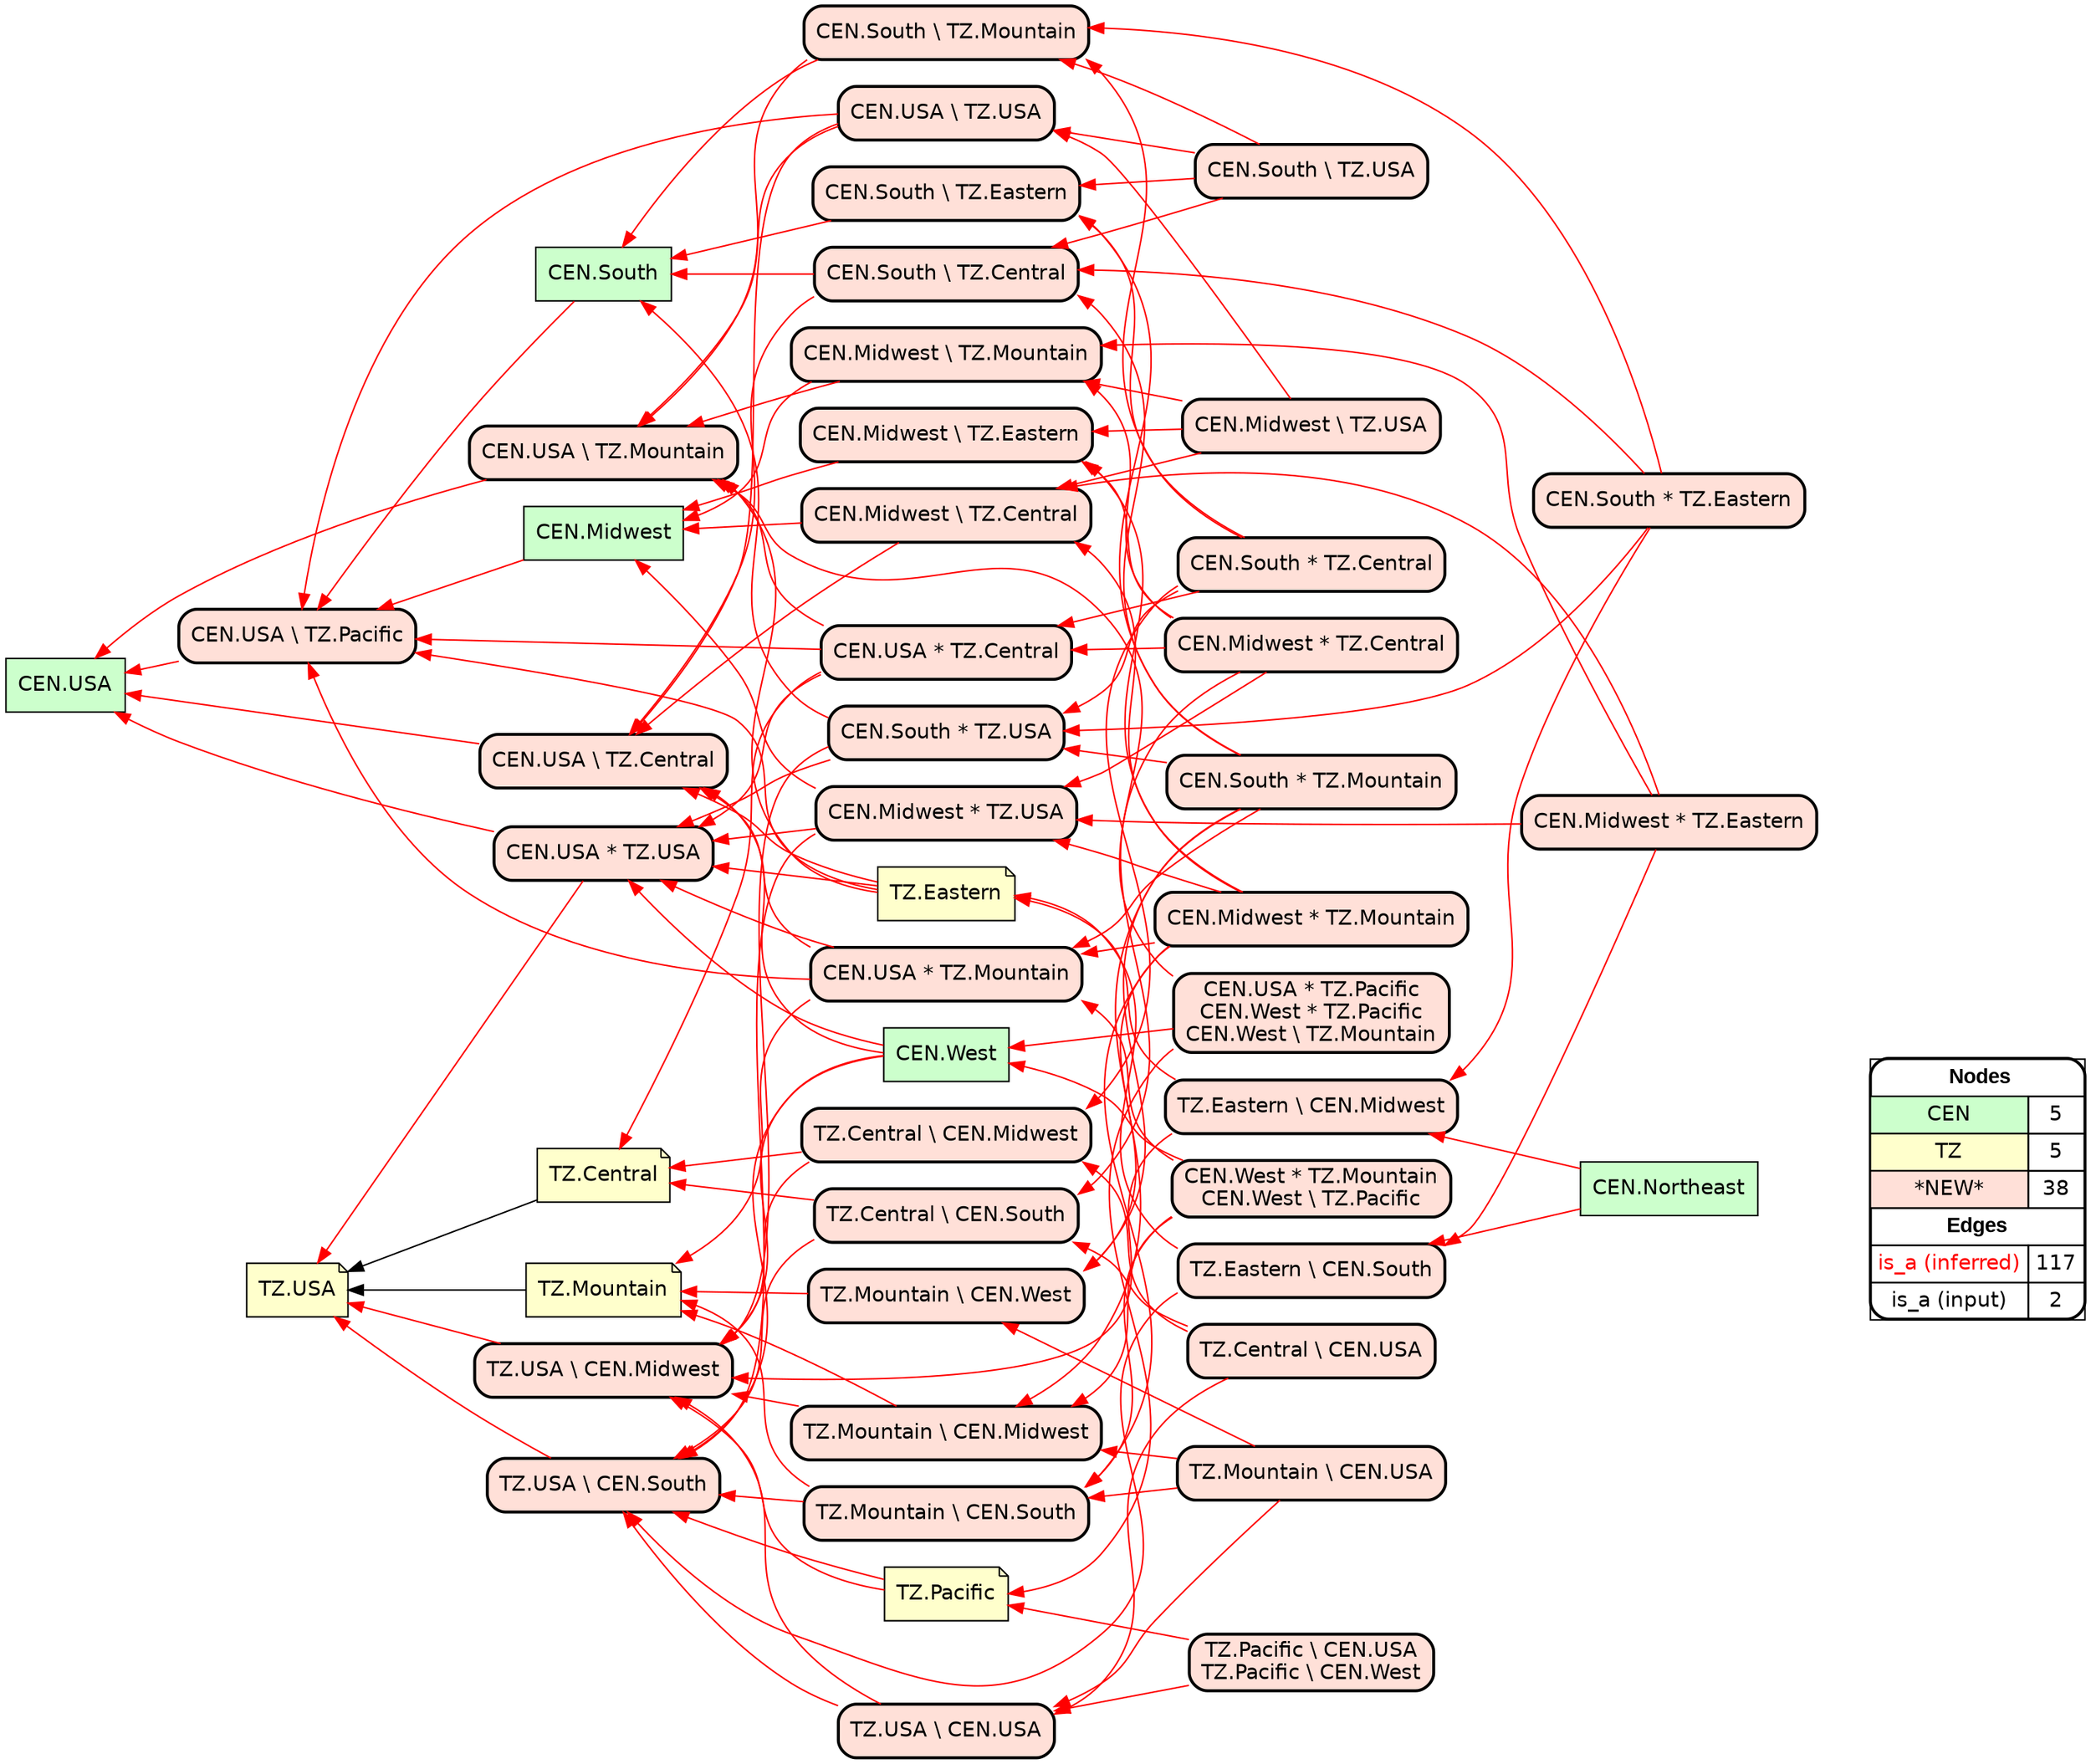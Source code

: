 digraph{
rankdir=RL
node[shape=box style=filled fillcolor="#CCFFCC" fontname="helvetica"] 
"CEN.Northeast"
"CEN.South"
"CEN.USA"
"CEN.Midwest"
"CEN.West"
node[shape=note style=filled fillcolor="#FFFFCC" fontname="helvetica"] 
"TZ.USA"
"TZ.Eastern"
"TZ.Central"
"TZ.Mountain"
"TZ.Pacific"
node[shape=box style="filled,rounded,bold" fillcolor="#FFE0D8" fontname="helvetica"] 
"CEN.South * TZ.Eastern"
"CEN.USA * TZ.Central"
"CEN.South \\ TZ.Eastern"
"CEN.South * TZ.Central"
"CEN.South * TZ.Mountain"
"CEN.Midwest \\ TZ.Mountain"
"TZ.USA \\ CEN.South"
"CEN.Midwest * TZ.Eastern"
"CEN.USA \\ TZ.Pacific"
"CEN.Midwest * TZ.Central"
"CEN.Midwest * TZ.Mountain"
"TZ.Mountain \\ CEN.West"
"CEN.Midwest \\ TZ.Central"
"CEN.USA \\ TZ.Mountain"
"TZ.Mountain \\ CEN.Midwest"
"CEN.West * TZ.Mountain\nCEN.West \\ TZ.Pacific"
"TZ.Mountain \\ CEN.South"
"CEN.South \\ TZ.Central"
"CEN.USA \\ TZ.USA"
"TZ.Eastern \\ CEN.South"
"CEN.USA * TZ.Pacific\nCEN.West * TZ.Pacific\nCEN.West \\ TZ.Mountain"
"CEN.South \\ TZ.USA"
"CEN.Midwest * TZ.USA"
"TZ.Central \\ CEN.South"
"TZ.USA \\ CEN.USA"
"TZ.Central \\ CEN.Midwest"
"CEN.Midwest \\ TZ.USA"
"CEN.USA * TZ.Mountain"
"TZ.Central \\ CEN.USA"
"CEN.South * TZ.USA"
"TZ.USA \\ CEN.Midwest"
"CEN.USA * TZ.USA"
"TZ.Mountain \\ CEN.USA"
"CEN.USA \\ TZ.Central"
"TZ.Pacific \\ CEN.USA\nTZ.Pacific \\ CEN.West"
"TZ.Eastern \\ CEN.Midwest"
"CEN.Midwest \\ TZ.Eastern"
"CEN.South \\ TZ.Mountain"
edge[arrowhead=normal style=dotted color="#000000" constraint=true penwidth=1]
edge[arrowhead=normal style=solid color="#FF0000" constraint=true penwidth=1]
"CEN.South * TZ.Central" -> "CEN.South \\ TZ.Mountain"
"CEN.Midwest * TZ.Eastern" -> "CEN.Midwest \\ TZ.Central"
"TZ.USA \\ CEN.South" -> "TZ.USA"
"CEN.Midwest * TZ.Mountain" -> "TZ.Mountain \\ CEN.South"
"CEN.West * TZ.Mountain\nCEN.West \\ TZ.Pacific" -> "TZ.Mountain \\ CEN.South"
"CEN.USA * TZ.Pacific\nCEN.West * TZ.Pacific\nCEN.West \\ TZ.Mountain" -> "CEN.USA \\ TZ.Mountain"
"CEN.USA * TZ.Mountain" -> "TZ.Mountain"
"CEN.Midwest \\ TZ.USA" -> "CEN.Midwest \\ TZ.Mountain"
"CEN.Midwest * TZ.USA" -> "TZ.USA \\ CEN.South"
"TZ.Central \\ CEN.Midwest" -> "TZ.USA \\ CEN.Midwest"
"CEN.South * TZ.Central" -> "CEN.USA * TZ.Central"
"TZ.Eastern \\ CEN.South" -> "TZ.USA \\ CEN.South"
"CEN.Midwest * TZ.Mountain" -> "CEN.USA * TZ.Mountain"
"CEN.Midwest \\ TZ.USA" -> "CEN.Midwest \\ TZ.Eastern"
"TZ.Pacific \\ CEN.USA\nTZ.Pacific \\ CEN.West" -> "TZ.Pacific"
"CEN.Midwest * TZ.Central" -> "TZ.Central \\ CEN.South"
"CEN.Midwest * TZ.Eastern" -> "TZ.Eastern \\ CEN.South"
"TZ.Central \\ CEN.Midwest" -> "TZ.Central"
"CEN.Midwest * TZ.Central" -> "CEN.Midwest * TZ.USA"
"CEN.Midwest" -> "CEN.USA \\ TZ.Pacific"
"TZ.Central \\ CEN.USA" -> "TZ.USA \\ CEN.USA"
"CEN.USA * TZ.Mountain" -> "CEN.USA \\ TZ.Pacific"
"CEN.Midwest * TZ.Mountain" -> "CEN.Midwest \\ TZ.Eastern"
"CEN.South * TZ.Mountain" -> "CEN.South * TZ.USA"
"CEN.USA \\ TZ.Pacific" -> "CEN.USA"
"CEN.South * TZ.Eastern" -> "TZ.Eastern \\ CEN.Midwest"
"CEN.West * TZ.Mountain\nCEN.West \\ TZ.Pacific" -> "TZ.Mountain \\ CEN.Midwest"
"CEN.USA * TZ.Central" -> "CEN.USA * TZ.USA"
"CEN.USA * TZ.USA" -> "TZ.USA"
"CEN.Midwest \\ TZ.Central" -> "CEN.USA \\ TZ.Central"
"CEN.Midwest \\ TZ.Eastern" -> "CEN.Midwest"
"CEN.South \\ TZ.Mountain" -> "CEN.South"
"CEN.South \\ TZ.Central" -> "CEN.USA \\ TZ.Central"
"CEN.South \\ TZ.USA" -> "CEN.USA \\ TZ.USA"
"CEN.Midwest * TZ.USA" -> "CEN.USA * TZ.USA"
"CEN.USA \\ TZ.USA" -> "CEN.USA \\ TZ.Pacific"
"CEN.Midwest \\ TZ.USA" -> "CEN.USA \\ TZ.USA"
"CEN.USA * TZ.Pacific\nCEN.West * TZ.Pacific\nCEN.West \\ TZ.Mountain" -> "TZ.Pacific"
"CEN.Midwest \\ TZ.Mountain" -> "CEN.Midwest"
"CEN.USA * TZ.Mountain" -> "CEN.USA \\ TZ.Central"
"CEN.South * TZ.Central" -> "CEN.South * TZ.USA"
"CEN.South * TZ.Mountain" -> "TZ.Mountain \\ CEN.West"
"CEN.South \\ TZ.USA" -> "CEN.South \\ TZ.Eastern"
"TZ.Eastern \\ CEN.South" -> "TZ.Eastern"
"CEN.South * TZ.Eastern" -> "CEN.South * TZ.USA"
"TZ.Pacific \\ CEN.USA\nTZ.Pacific \\ CEN.West" -> "TZ.USA \\ CEN.USA"
"CEN.USA * TZ.Pacific\nCEN.West * TZ.Pacific\nCEN.West \\ TZ.Mountain" -> "CEN.West"
"CEN.Midwest * TZ.Eastern" -> "CEN.Midwest * TZ.USA"
"CEN.Midwest * TZ.Central" -> "CEN.USA * TZ.Central"
"TZ.Eastern" -> "CEN.USA \\ TZ.Mountain"
"CEN.South * TZ.USA" -> "CEN.South"
"CEN.South * TZ.Mountain" -> "TZ.Mountain \\ CEN.Midwest"
"CEN.Midwest * TZ.Mountain" -> "TZ.Mountain \\ CEN.West"
"CEN.South" -> "CEN.USA \\ TZ.Pacific"
"CEN.USA * TZ.Central" -> "CEN.USA \\ TZ.Pacific"
"TZ.Mountain \\ CEN.South" -> "TZ.USA \\ CEN.South"
"TZ.Central \\ CEN.USA" -> "TZ.Central \\ CEN.South"
"TZ.Mountain \\ CEN.South" -> "TZ.Mountain"
"CEN.West" -> "TZ.USA \\ CEN.Midwest"
"TZ.USA \\ CEN.Midwest" -> "TZ.USA"
"TZ.USA \\ CEN.USA" -> "TZ.USA \\ CEN.South"
"TZ.Mountain \\ CEN.Midwest" -> "TZ.USA \\ CEN.Midwest"
"TZ.Mountain \\ CEN.USA" -> "TZ.Mountain \\ CEN.South"
"CEN.Midwest * TZ.Mountain" -> "CEN.Midwest * TZ.USA"
"CEN.South \\ TZ.Central" -> "CEN.South"
"CEN.USA \\ TZ.USA" -> "CEN.USA \\ TZ.Central"
"TZ.Mountain \\ CEN.USA" -> "TZ.Mountain \\ CEN.West"
"CEN.South * TZ.Eastern" -> "CEN.South \\ TZ.Mountain"
"CEN.West" -> "TZ.USA \\ CEN.South"
"CEN.USA * TZ.Central" -> "TZ.Central"
"CEN.Midwest \\ TZ.Central" -> "CEN.Midwest"
"CEN.Midwest * TZ.Central" -> "CEN.Midwest \\ TZ.Eastern"
"CEN.South \\ TZ.USA" -> "CEN.South \\ TZ.Central"
"CEN.Midwest * TZ.USA" -> "CEN.Midwest"
"CEN.Midwest * TZ.Eastern" -> "CEN.Midwest \\ TZ.Mountain"
"TZ.Eastern \\ CEN.Midwest" -> "TZ.Eastern"
"CEN.USA * TZ.Mountain" -> "CEN.USA * TZ.USA"
"CEN.West" -> "CEN.USA \\ TZ.Central"
"CEN.West" -> "CEN.USA * TZ.USA"
"TZ.Eastern" -> "CEN.USA \\ TZ.Central"
"TZ.Eastern" -> "CEN.USA * TZ.USA"
"TZ.Central \\ CEN.South" -> "TZ.USA \\ CEN.South"
"CEN.Midwest * TZ.Central" -> "CEN.Midwest \\ TZ.Mountain"
"CEN.South * TZ.Mountain" -> "CEN.USA * TZ.Mountain"
"TZ.Mountain \\ CEN.West" -> "TZ.Mountain"
"CEN.South * TZ.USA" -> "CEN.USA * TZ.USA"
"CEN.USA \\ TZ.Mountain" -> "CEN.USA"
"TZ.Pacific" -> "TZ.USA \\ CEN.Midwest"
"TZ.Mountain \\ CEN.USA" -> "TZ.Mountain \\ CEN.Midwest"
"TZ.Eastern \\ CEN.Midwest" -> "TZ.USA \\ CEN.Midwest"
"TZ.Central \\ CEN.USA" -> "TZ.Central \\ CEN.Midwest"
"TZ.Eastern" -> "CEN.USA \\ TZ.Pacific"
"CEN.Northeast" -> "TZ.Eastern \\ CEN.South"
"TZ.Pacific" -> "TZ.USA \\ CEN.South"
"CEN.South * TZ.Central" -> "TZ.Central \\ CEN.Midwest"
"CEN.West * TZ.Mountain\nCEN.West \\ TZ.Pacific" -> "CEN.USA * TZ.Mountain"
"TZ.USA \\ CEN.USA" -> "TZ.USA \\ CEN.Midwest"
"CEN.West * TZ.Mountain\nCEN.West \\ TZ.Pacific" -> "CEN.West"
"CEN.Midwest \\ TZ.USA" -> "CEN.Midwest \\ TZ.Central"
"CEN.South \\ TZ.Eastern" -> "CEN.South"
"CEN.Midwest \\ TZ.Mountain" -> "CEN.USA \\ TZ.Mountain"
"CEN.Northeast" -> "TZ.Eastern \\ CEN.Midwest"
"CEN.USA * TZ.USA" -> "CEN.USA"
"CEN.South * TZ.Eastern" -> "CEN.South \\ TZ.Central"
"CEN.USA \\ TZ.USA" -> "CEN.USA \\ TZ.Mountain"
"CEN.South \\ TZ.USA" -> "CEN.South \\ TZ.Mountain"
"CEN.Midwest * TZ.Mountain" -> "CEN.Midwest \\ TZ.Central"
"CEN.South \\ TZ.Mountain" -> "CEN.USA \\ TZ.Mountain"
"CEN.South * TZ.Central" -> "CEN.South \\ TZ.Eastern"
"CEN.USA * TZ.Central" -> "CEN.USA \\ TZ.Mountain"
"CEN.South * TZ.USA" -> "TZ.USA \\ CEN.Midwest"
"CEN.South * TZ.Mountain" -> "CEN.South \\ TZ.Central"
"TZ.Central \\ CEN.South" -> "TZ.Central"
"TZ.Mountain \\ CEN.Midwest" -> "TZ.Mountain"
"CEN.USA \\ TZ.Central" -> "CEN.USA"
"TZ.Mountain \\ CEN.USA" -> "TZ.USA \\ CEN.USA"
"CEN.South * TZ.Mountain" -> "CEN.South \\ TZ.Eastern"
edge[arrowhead=normal style=solid color="#000000" constraint=true penwidth=1]
"TZ.Central" -> "TZ.USA"
"TZ.Mountain" -> "TZ.USA"
node[shape=box] 
{rank=source Legend [fillcolor= white margin=0 label=< 
 <TABLE BORDER="0" CELLBORDER="1" CELLSPACING="0" CELLPADDING="4"> 
<TR> <TD COLSPAN="2"><font face="Arial Black"> Nodes</font></TD> </TR> 
<TR> 
 <TD bgcolor="#CCFFCC" fontname="helvetica">CEN</TD> 
 <TD>5</TD> 
 </TR> 
<TR> 
 <TD bgcolor="#FFFFCC" fontname="helvetica">TZ</TD> 
 <TD>5</TD> 
 </TR> 
<TR> 
 <TD bgcolor="#FFE0D8" fontname="helvetica">*NEW*</TD> 
 <TD>38</TD> 
 </TR> 
<TR> <TD COLSPAN="2"><font face = "Arial Black"> Edges </font></TD> </TR> 
<TR> 
 <TD><font color ="#FF0000">is_a (inferred)</font></TD><TD>117</TD>
</TR>
<TR> 
 <TD><font color ="#000000">is_a (input)</font></TD><TD>2</TD>
</TR>
</TABLE> 
 >] } 
}